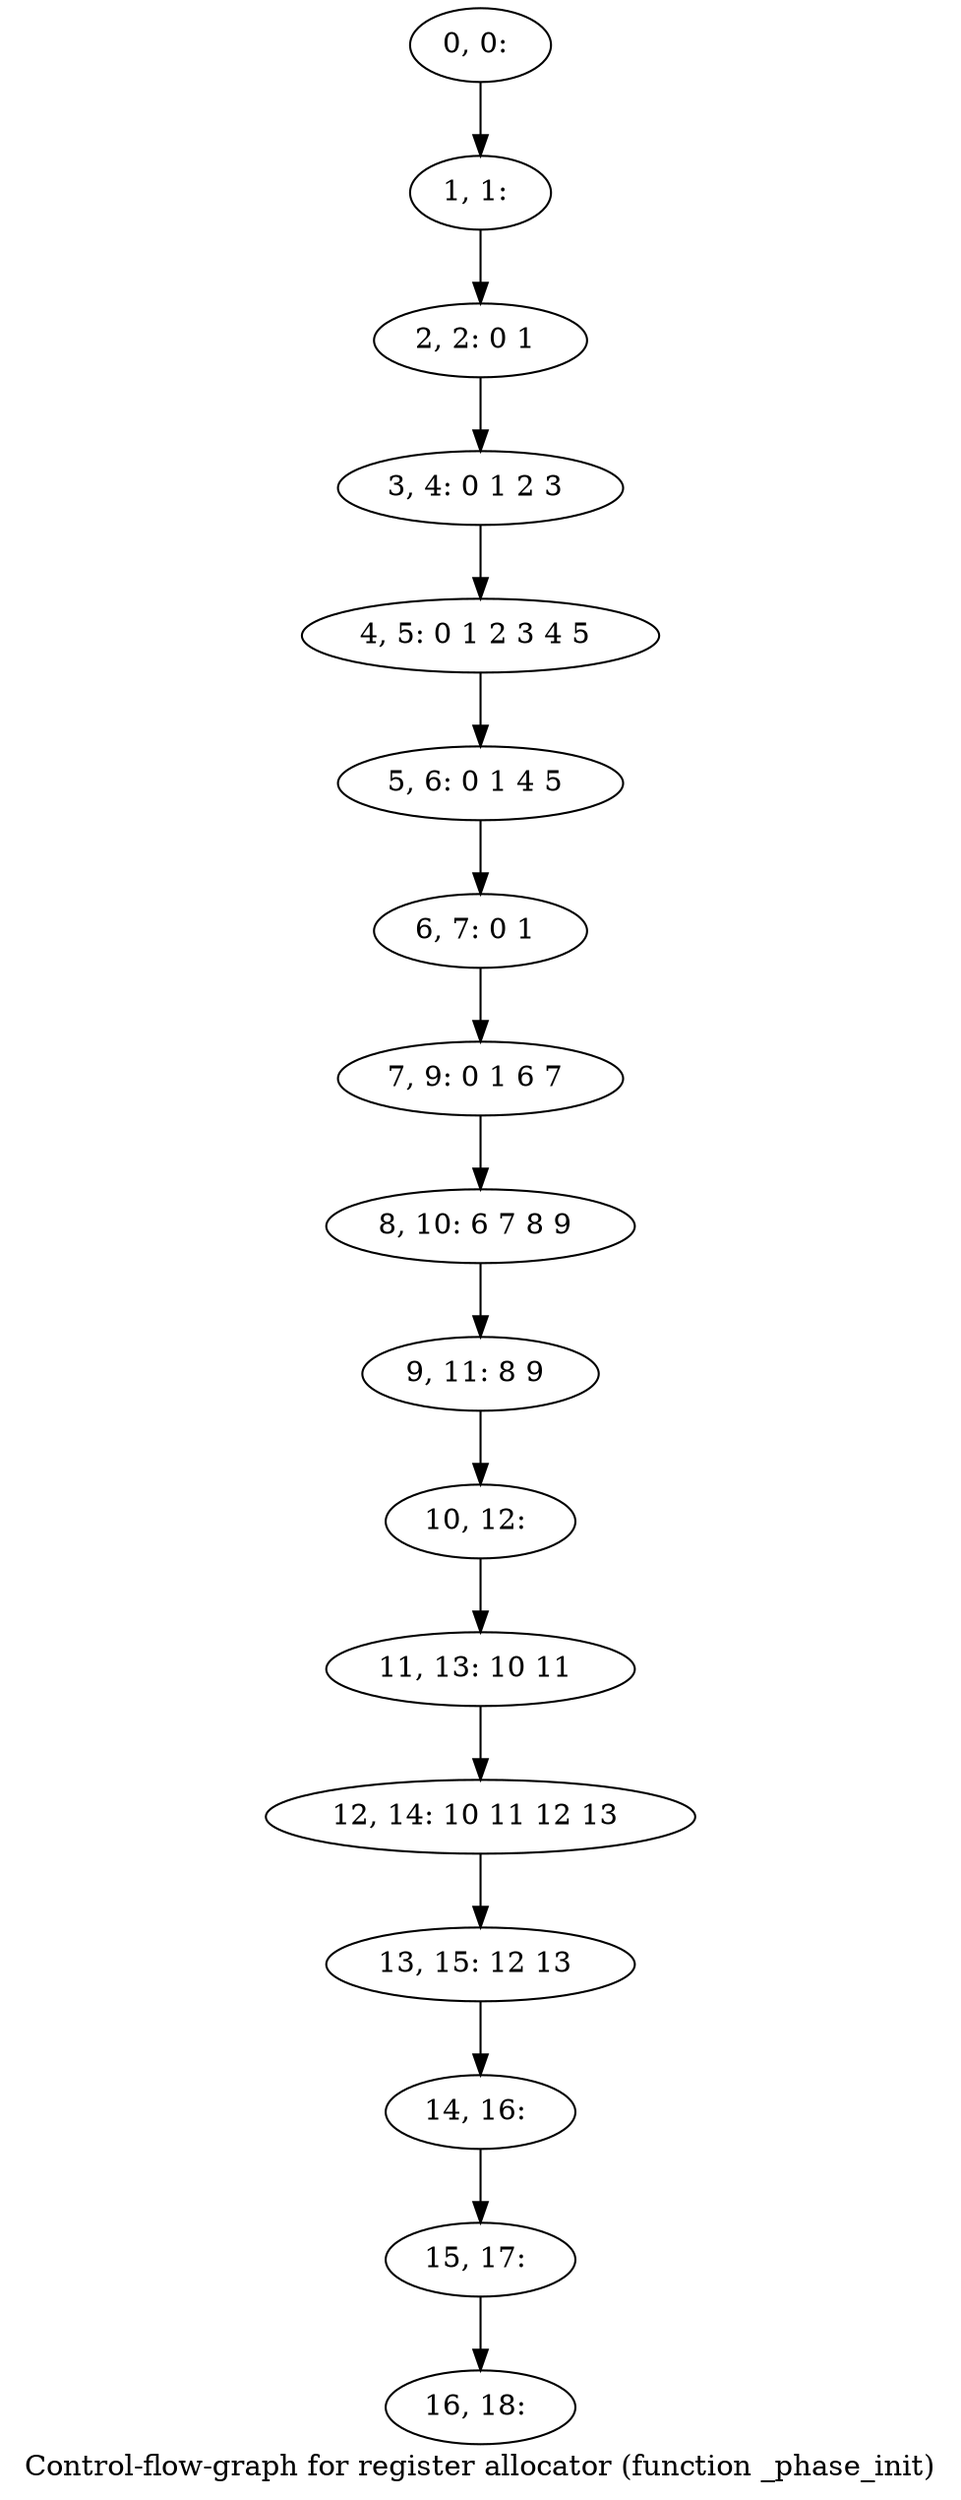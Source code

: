 digraph G {
graph [label="Control-flow-graph for register allocator (function _phase_init)"]
0[label="0, 0: "];
1[label="1, 1: "];
2[label="2, 2: 0 1 "];
3[label="3, 4: 0 1 2 3 "];
4[label="4, 5: 0 1 2 3 4 5 "];
5[label="5, 6: 0 1 4 5 "];
6[label="6, 7: 0 1 "];
7[label="7, 9: 0 1 6 7 "];
8[label="8, 10: 6 7 8 9 "];
9[label="9, 11: 8 9 "];
10[label="10, 12: "];
11[label="11, 13: 10 11 "];
12[label="12, 14: 10 11 12 13 "];
13[label="13, 15: 12 13 "];
14[label="14, 16: "];
15[label="15, 17: "];
16[label="16, 18: "];
0->1 ;
1->2 ;
2->3 ;
3->4 ;
4->5 ;
5->6 ;
6->7 ;
7->8 ;
8->9 ;
9->10 ;
10->11 ;
11->12 ;
12->13 ;
13->14 ;
14->15 ;
15->16 ;
}
